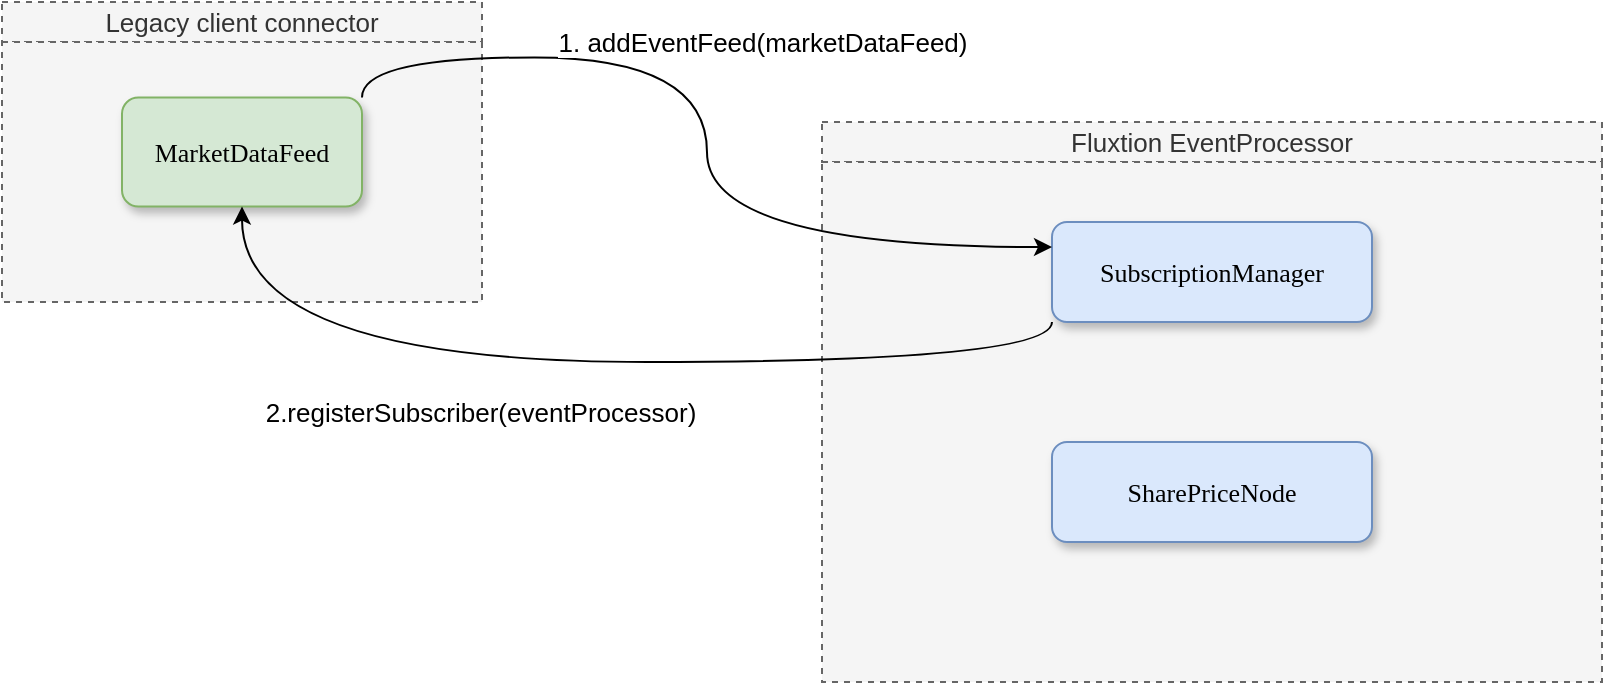 <mxfile version="20.8.16" type="device" pages="3"><diagram name="Register_subscription" id="MDYsclffLQW9VIRbuurk"><mxGraphModel dx="1754" dy="959" grid="1" gridSize="10" guides="1" tooltips="1" connect="1" arrows="1" fold="1" page="1" pageScale="1" pageWidth="827" pageHeight="1169" math="0" shadow="0"><root><mxCell id="0"/><mxCell id="1" parent="0"/><mxCell id="3DAf3GhvXgd_KDd3Zp62-3" value="" style="group" parent="1" vertex="1" connectable="0"><mxGeometry x="10" y="80" width="240" height="150" as="geometry"/></mxCell><mxCell id="3DAf3GhvXgd_KDd3Zp62-1" value="&lt;font style=&quot;font-size: 13px;&quot;&gt;Legacy client connector&lt;/font&gt;" style="rounded=0;whiteSpace=wrap;html=1;shadow=0;glass=0;dashed=1;fillColor=#f5f5f5;strokeColor=#666666;fontColor=#333333;" parent="3DAf3GhvXgd_KDd3Zp62-3" vertex="1"><mxGeometry width="240" height="20" as="geometry"/></mxCell><mxCell id="3DAf3GhvXgd_KDd3Zp62-2" value="" style="rounded=0;whiteSpace=wrap;html=1;shadow=0;glass=0;dashed=1;fillColor=#f5f5f5;strokeColor=#666666;fontColor=#333333;" parent="3DAf3GhvXgd_KDd3Zp62-3" vertex="1"><mxGeometry y="20" width="240" height="130" as="geometry"/></mxCell><mxCell id="3DAf3GhvXgd_KDd3Zp62-7" value="&lt;font style=&quot;font-size: 13px;&quot;&gt;MarketDataFeed&lt;/font&gt;" style="rounded=1;whiteSpace=wrap;html=1;fillColor=#d5e8d4;strokeColor=#82b366;shadow=1;fontFamily=Verdana;" parent="3DAf3GhvXgd_KDd3Zp62-3" vertex="1"><mxGeometry x="60" y="47.724" width="120" height="54.545" as="geometry"/></mxCell><mxCell id="3DAf3GhvXgd_KDd3Zp62-11" value="" style="group" parent="1" vertex="1" connectable="0"><mxGeometry x="420" y="140" width="390" height="280" as="geometry"/></mxCell><mxCell id="3DAf3GhvXgd_KDd3Zp62-9" value="&lt;font style=&quot;font-size: 13px;&quot;&gt;Fluxtion EventProcessor&lt;/font&gt;" style="rounded=0;whiteSpace=wrap;html=1;shadow=0;glass=0;dashed=1;fillColor=#f5f5f5;strokeColor=#666666;fontColor=#333333;movable=1;resizable=1;rotatable=1;deletable=1;editable=1;connectable=1;" parent="3DAf3GhvXgd_KDd3Zp62-11" vertex="1"><mxGeometry width="390" height="20" as="geometry"/></mxCell><mxCell id="3DAf3GhvXgd_KDd3Zp62-10" value="" style="rounded=0;whiteSpace=wrap;html=1;shadow=0;glass=0;dashed=1;fillColor=#f5f5f5;strokeColor=#666666;fontColor=#333333;" parent="3DAf3GhvXgd_KDd3Zp62-11" vertex="1"><mxGeometry y="20" width="390" height="260" as="geometry"/></mxCell><mxCell id="3DAf3GhvXgd_KDd3Zp62-12" value="&lt;font style=&quot;font-size: 13px;&quot;&gt;SharePriceNode&lt;/font&gt;" style="rounded=1;whiteSpace=wrap;html=1;fillColor=#dae8fc;strokeColor=#6c8ebf;shadow=1;fontFamily=Verdana;" parent="3DAf3GhvXgd_KDd3Zp62-11" vertex="1"><mxGeometry x="115" y="160" width="160" height="50" as="geometry"/></mxCell><mxCell id="qelZcjmZHhhsLuTBCraw-1" value="&lt;font style=&quot;font-size: 13px;&quot;&gt;SubscriptionManager&lt;/font&gt;" style="rounded=1;whiteSpace=wrap;html=1;fillColor=#dae8fc;strokeColor=#6c8ebf;shadow=1;fontFamily=Verdana;" parent="3DAf3GhvXgd_KDd3Zp62-11" vertex="1"><mxGeometry x="115" y="50" width="160" height="50" as="geometry"/></mxCell><mxCell id="oN1vnzw38BhfrUPkAh0o-3" style="edgeStyle=orthogonalEdgeStyle;curved=1;rounded=0;orthogonalLoop=1;jettySize=auto;html=1;exitX=1;exitY=0;exitDx=0;exitDy=0;entryX=0;entryY=0.25;entryDx=0;entryDy=0;" parent="1" source="3DAf3GhvXgd_KDd3Zp62-7" target="qelZcjmZHhhsLuTBCraw-1" edge="1"><mxGeometry relative="1" as="geometry"/></mxCell><mxCell id="oN1vnzw38BhfrUPkAh0o-5" value="&lt;font style=&quot;font-size: 13px;&quot;&gt;1. addEventFeed(marketDataFeed)&lt;/font&gt;" style="edgeLabel;html=1;align=center;verticalAlign=middle;resizable=0;points=[];" parent="oN1vnzw38BhfrUPkAh0o-3" vertex="1" connectable="0"><mxGeometry x="-0.251" y="1" relative="1" as="geometry"><mxPoint x="48" y="-7" as="offset"/></mxGeometry></mxCell><mxCell id="oN1vnzw38BhfrUPkAh0o-4" style="edgeStyle=orthogonalEdgeStyle;curved=1;rounded=0;orthogonalLoop=1;jettySize=auto;html=1;exitX=0;exitY=1;exitDx=0;exitDy=0;" parent="1" source="qelZcjmZHhhsLuTBCraw-1" target="3DAf3GhvXgd_KDd3Zp62-7" edge="1"><mxGeometry relative="1" as="geometry"/></mxCell><mxCell id="oN1vnzw38BhfrUPkAh0o-6" value="&lt;font style=&quot;font-size: 13px;&quot;&gt;2.registerSubscriber(eventProcessor)&lt;/font&gt;" style="edgeLabel;html=1;align=center;verticalAlign=middle;resizable=0;points=[];" parent="oN1vnzw38BhfrUPkAh0o-4" vertex="1" connectable="0"><mxGeometry x="0.514" y="4" relative="1" as="geometry"><mxPoint x="74" y="21" as="offset"/></mxGeometry></mxCell></root></mxGraphModel></diagram><diagram name="subscibe_to_symbol" id="pwkKYm6TQ0CPGQdc3yMv"><mxGraphModel dx="1754" dy="959" grid="1" gridSize="10" guides="1" tooltips="1" connect="1" arrows="1" fold="1" page="1" pageScale="1" pageWidth="827" pageHeight="1169" math="0" shadow="0"><root><mxCell id="79Si57S7JUxcf4gtmps3-0"/><mxCell id="79Si57S7JUxcf4gtmps3-1" parent="79Si57S7JUxcf4gtmps3-0"/><mxCell id="79Si57S7JUxcf4gtmps3-2" value="" style="group" vertex="1" connectable="0" parent="79Si57S7JUxcf4gtmps3-1"><mxGeometry x="10" y="80" width="240" height="150" as="geometry"/></mxCell><mxCell id="79Si57S7JUxcf4gtmps3-3" value="&lt;font style=&quot;font-size: 13px;&quot;&gt;Legacy client connector&lt;/font&gt;" style="rounded=0;whiteSpace=wrap;html=1;shadow=0;glass=0;dashed=1;fillColor=#f5f5f5;strokeColor=#666666;fontColor=#333333;" vertex="1" parent="79Si57S7JUxcf4gtmps3-2"><mxGeometry width="240" height="20" as="geometry"/></mxCell><mxCell id="79Si57S7JUxcf4gtmps3-4" value="" style="rounded=0;whiteSpace=wrap;html=1;shadow=0;glass=0;dashed=1;fillColor=#f5f5f5;strokeColor=#666666;fontColor=#333333;" vertex="1" parent="79Si57S7JUxcf4gtmps3-2"><mxGeometry y="20" width="240" height="130" as="geometry"/></mxCell><mxCell id="79Si57S7JUxcf4gtmps3-5" value="&lt;font style=&quot;font-size: 13px;&quot;&gt;MarketDataFeed&lt;/font&gt;" style="rounded=1;whiteSpace=wrap;html=1;fillColor=#d5e8d4;strokeColor=#82b366;shadow=1;fontFamily=Verdana;" vertex="1" parent="79Si57S7JUxcf4gtmps3-2"><mxGeometry x="60" y="47.724" width="120" height="54.545" as="geometry"/></mxCell><mxCell id="79Si57S7JUxcf4gtmps3-6" value="" style="group" vertex="1" connectable="0" parent="79Si57S7JUxcf4gtmps3-1"><mxGeometry x="420" y="140" width="390" height="280" as="geometry"/></mxCell><mxCell id="79Si57S7JUxcf4gtmps3-7" value="&lt;font style=&quot;font-size: 13px;&quot;&gt;Fluxtion EventProcessor&lt;/font&gt;" style="rounded=0;whiteSpace=wrap;html=1;shadow=0;glass=0;dashed=1;fillColor=#f5f5f5;strokeColor=#666666;fontColor=#333333;movable=1;resizable=1;rotatable=1;deletable=1;editable=1;connectable=1;" vertex="1" parent="79Si57S7JUxcf4gtmps3-6"><mxGeometry width="390" height="20" as="geometry"/></mxCell><mxCell id="79Si57S7JUxcf4gtmps3-8" value="" style="rounded=0;whiteSpace=wrap;html=1;shadow=0;glass=0;dashed=1;fillColor=#f5f5f5;strokeColor=#666666;fontColor=#333333;" vertex="1" parent="79Si57S7JUxcf4gtmps3-6"><mxGeometry y="20" width="390" height="260" as="geometry"/></mxCell><mxCell id="79Si57S7JUxcf4gtmps3-9" value="&lt;div style=&quot;&quot;&gt;&lt;span style=&quot;font-size: 13px; background-color: initial;&quot;&gt;SharePriceNode&lt;/span&gt;&lt;/div&gt;&lt;div style=&quot;&quot;&gt;&lt;span style=&quot;font-size: 13px; background-color: initial;&quot;&gt;&lt;br&gt;&lt;/span&gt;&lt;/div&gt;&lt;font style=&quot;font-size: 13px;&quot;&gt;&lt;div style=&quot;text-align: left;&quot;&gt;&lt;span style=&quot;background-color: initial;&quot;&gt;@Injet SubscriptionManager&lt;/span&gt;&lt;/div&gt;&lt;/font&gt;" style="rounded=1;whiteSpace=wrap;html=1;fillColor=#dae8fc;strokeColor=#6c8ebf;shadow=1;fontFamily=Verdana;" vertex="1" parent="79Si57S7JUxcf4gtmps3-6"><mxGeometry x="115" y="170" width="160" height="70" as="geometry"/></mxCell><mxCell id="79Si57S7JUxcf4gtmps3-10" value="&lt;font style=&quot;font-size: 13px;&quot;&gt;SubscriptionManager&lt;/font&gt;" style="rounded=1;whiteSpace=wrap;html=1;fillColor=#dae8fc;strokeColor=#6c8ebf;shadow=1;fontFamily=Verdana;" vertex="1" parent="79Si57S7JUxcf4gtmps3-6"><mxGeometry x="115" y="50" width="160" height="50" as="geometry"/></mxCell><mxCell id="79Si57S7JUxcf4gtmps3-11" style="edgeStyle=orthogonalEdgeStyle;curved=1;rounded=0;orthogonalLoop=1;jettySize=auto;html=1;exitX=1;exitY=0;exitDx=0;exitDy=0;entryX=1;entryY=0.25;entryDx=0;entryDy=0;" edge="1" parent="79Si57S7JUxcf4gtmps3-6" source="79Si57S7JUxcf4gtmps3-9" target="79Si57S7JUxcf4gtmps3-10"><mxGeometry relative="1" as="geometry"><Array as="points"><mxPoint x="275" y="135"/><mxPoint x="340" y="135"/><mxPoint x="340" y="63"/></Array></mxGeometry></mxCell><mxCell id="79Si57S7JUxcf4gtmps3-12" value="&lt;font style=&quot;font-size: 13px;&quot;&gt;1. subscribe(symbol_Id)&lt;br&gt;&lt;/font&gt;" style="edgeLabel;html=1;align=center;verticalAlign=middle;resizable=0;points=[];" vertex="1" connectable="0" parent="79Si57S7JUxcf4gtmps3-11"><mxGeometry x="-0.251" y="1" relative="1" as="geometry"><mxPoint x="48" y="-7" as="offset"/></mxGeometry></mxCell><mxCell id="79Si57S7JUxcf4gtmps3-13" style="edgeStyle=orthogonalEdgeStyle;curved=1;rounded=0;orthogonalLoop=1;jettySize=auto;html=1;exitX=0;exitY=1;exitDx=0;exitDy=0;" edge="1" parent="79Si57S7JUxcf4gtmps3-1" source="79Si57S7JUxcf4gtmps3-10" target="79Si57S7JUxcf4gtmps3-5"><mxGeometry relative="1" as="geometry"/></mxCell><mxCell id="79Si57S7JUxcf4gtmps3-14" value="&lt;font style=&quot;font-size: 13px;&quot;&gt;2.subscribe(processor,&amp;nbsp;symbol_Id,)&lt;/font&gt;" style="edgeLabel;html=1;align=center;verticalAlign=middle;resizable=0;points=[];" vertex="1" connectable="0" parent="79Si57S7JUxcf4gtmps3-13"><mxGeometry x="0.514" y="4" relative="1" as="geometry"><mxPoint x="86" y="16" as="offset"/></mxGeometry></mxCell></root></mxGraphModel></diagram><diagram name="publish_data" id="N8YaFzU8N8quV1rKnbAC"><mxGraphModel dx="1754" dy="959" grid="1" gridSize="10" guides="1" tooltips="1" connect="1" arrows="1" fold="1" page="1" pageScale="1" pageWidth="827" pageHeight="1169" math="0" shadow="0"><root><mxCell id="5XjLhsDQzZcwSh4w-2gv-0"/><mxCell id="5XjLhsDQzZcwSh4w-2gv-1" parent="5XjLhsDQzZcwSh4w-2gv-0"/><mxCell id="5XjLhsDQzZcwSh4w-2gv-6" value="" style="group" vertex="1" connectable="0" parent="5XjLhsDQzZcwSh4w-2gv-1"><mxGeometry x="420" y="140" width="390" height="280" as="geometry"/></mxCell><mxCell id="5XjLhsDQzZcwSh4w-2gv-7" value="&lt;font style=&quot;font-size: 13px;&quot;&gt;Fluxtion EventProcessor&lt;/font&gt;" style="rounded=0;whiteSpace=wrap;html=1;shadow=0;glass=0;dashed=1;fillColor=#f5f5f5;strokeColor=#666666;fontColor=#333333;movable=1;resizable=1;rotatable=1;deletable=1;editable=1;connectable=1;" vertex="1" parent="5XjLhsDQzZcwSh4w-2gv-6"><mxGeometry width="390" height="20" as="geometry"/></mxCell><mxCell id="5XjLhsDQzZcwSh4w-2gv-8" value="" style="rounded=0;whiteSpace=wrap;html=1;shadow=0;glass=0;dashed=1;fillColor=#f5f5f5;strokeColor=#666666;fontColor=#333333;" vertex="1" parent="5XjLhsDQzZcwSh4w-2gv-6"><mxGeometry y="20" width="390" height="260" as="geometry"/></mxCell><mxCell id="amdFTfjnIOzm0bR9HiXc-3" style="edgeStyle=orthogonalEdgeStyle;curved=1;rounded=0;orthogonalLoop=1;jettySize=auto;html=1;exitX=0;exitY=0.5;exitDx=0;exitDy=0;entryX=1;entryY=0.5;entryDx=0;entryDy=0;fontSize=13;" edge="1" parent="5XjLhsDQzZcwSh4w-2gv-6" source="5XjLhsDQzZcwSh4w-2gv-8" target="5XjLhsDQzZcwSh4w-2gv-9"><mxGeometry relative="1" as="geometry"><Array as="points"><mxPoint x="-20" y="150"/><mxPoint x="-20" y="130"/><mxPoint x="380" y="130"/><mxPoint x="380" y="205"/></Array></mxGeometry></mxCell><mxCell id="amdFTfjnIOzm0bR9HiXc-4" value="3. priceUpdated(sharePriceEvent)" style="edgeLabel;html=1;align=center;verticalAlign=middle;resizable=0;points=[];fontSize=13;" vertex="1" connectable="0" parent="amdFTfjnIOzm0bR9HiXc-3"><mxGeometry x="-0.324" y="-2" relative="1" as="geometry"><mxPoint as="offset"/></mxGeometry></mxCell><mxCell id="5XjLhsDQzZcwSh4w-2gv-9" value="&lt;div style=&quot;&quot;&gt;&lt;span style=&quot;font-size: 13px; background-color: initial;&quot;&gt;SharePriceNode&lt;/span&gt;&lt;/div&gt;&lt;div style=&quot;&quot;&gt;&lt;span style=&quot;font-size: 13px; background-color: initial;&quot;&gt;&lt;br&gt;&lt;/span&gt;&lt;/div&gt;&lt;font style=&quot;font-size: 13px;&quot;&gt;&lt;div style=&quot;text-align: left;&quot;&gt;&lt;span style=&quot;background-color: initial;&quot;&gt;@Injet SubscriptionManager&lt;/span&gt;&lt;/div&gt;&lt;/font&gt;" style="rounded=1;whiteSpace=wrap;html=1;fillColor=#dae8fc;strokeColor=#6c8ebf;shadow=1;fontFamily=Verdana;" vertex="1" parent="5XjLhsDQzZcwSh4w-2gv-6"><mxGeometry x="115" y="170" width="160" height="70" as="geometry"/></mxCell><mxCell id="5XjLhsDQzZcwSh4w-2gv-10" value="&lt;font style=&quot;font-size: 13px;&quot;&gt;SubscriptionManager&lt;/font&gt;" style="rounded=1;whiteSpace=wrap;html=1;fillColor=#dae8fc;strokeColor=#6c8ebf;shadow=1;fontFamily=Verdana;" vertex="1" parent="5XjLhsDQzZcwSh4w-2gv-6"><mxGeometry x="115" y="50" width="160" height="50" as="geometry"/></mxCell><mxCell id="5XjLhsDQzZcwSh4w-2gv-2" value="" style="group" vertex="1" connectable="0" parent="5XjLhsDQzZcwSh4w-2gv-1"><mxGeometry x="10" y="80" width="240" height="150" as="geometry"/></mxCell><mxCell id="5XjLhsDQzZcwSh4w-2gv-3" value="&lt;font style=&quot;font-size: 13px;&quot;&gt;Legacy client connector&lt;/font&gt;" style="rounded=0;whiteSpace=wrap;html=1;shadow=0;glass=0;dashed=1;fillColor=#f5f5f5;strokeColor=#666666;fontColor=#333333;" vertex="1" parent="5XjLhsDQzZcwSh4w-2gv-2"><mxGeometry width="240" height="20" as="geometry"/></mxCell><mxCell id="5XjLhsDQzZcwSh4w-2gv-4" value="" style="rounded=0;whiteSpace=wrap;html=1;shadow=0;glass=0;dashed=1;fillColor=#f5f5f5;strokeColor=#666666;fontColor=#333333;" vertex="1" parent="5XjLhsDQzZcwSh4w-2gv-2"><mxGeometry y="20" width="240" height="130" as="geometry"/></mxCell><mxCell id="5XjLhsDQzZcwSh4w-2gv-5" value="&lt;font style=&quot;font-size: 13px;&quot;&gt;MarketDataFeed&lt;/font&gt;" style="rounded=1;whiteSpace=wrap;html=1;fillColor=#d5e8d4;strokeColor=#82b366;shadow=1;fontFamily=Verdana;" vertex="1" parent="5XjLhsDQzZcwSh4w-2gv-2"><mxGeometry x="60" y="47.724" width="120" height="54.545" as="geometry"/></mxCell><mxCell id="amdFTfjnIOzm0bR9HiXc-0" value="2. onEvent(sharePriceEvent)" style="edgeStyle=orthogonalEdgeStyle;curved=1;rounded=0;orthogonalLoop=1;jettySize=auto;html=1;exitX=1;exitY=0;exitDx=0;exitDy=0;entryX=0.003;entryY=0.335;entryDx=0;entryDy=0;entryPerimeter=0;fontSize=13;" edge="1" parent="5XjLhsDQzZcwSh4w-2gv-1" source="5XjLhsDQzZcwSh4w-2gv-5" target="5XjLhsDQzZcwSh4w-2gv-8"><mxGeometry x="-0.041" y="35" relative="1" as="geometry"><mxPoint as="offset"/></mxGeometry></mxCell><mxCell id="amdFTfjnIOzm0bR9HiXc-7" style="edgeStyle=none;rounded=0;orthogonalLoop=1;jettySize=auto;html=1;fontSize=13;" edge="1" parent="5XjLhsDQzZcwSh4w-2gv-1"><mxGeometry relative="1" as="geometry"><mxPoint x="120" y="230" as="targetPoint"/><mxPoint x="120" y="360" as="sourcePoint"/></mxGeometry></mxCell><mxCell id="amdFTfjnIOzm0bR9HiXc-9" value="1.legacy app upadte" style="edgeLabel;html=1;align=center;verticalAlign=middle;resizable=0;points=[];fontSize=13;" vertex="1" connectable="0" parent="amdFTfjnIOzm0bR9HiXc-7"><mxGeometry x="0.2" y="2" relative="1" as="geometry"><mxPoint as="offset"/></mxGeometry></mxCell><mxCell id="amdFTfjnIOzm0bR9HiXc-8" value="Market price update callback&amp;nbsp;" style="text;strokeColor=none;align=center;fillColor=none;html=1;verticalAlign=middle;whiteSpace=wrap;rounded=0;fontSize=13;" vertex="1" parent="5XjLhsDQzZcwSh4w-2gv-1"><mxGeometry x="50" y="370" width="150" height="30" as="geometry"/></mxCell></root></mxGraphModel></diagram></mxfile>